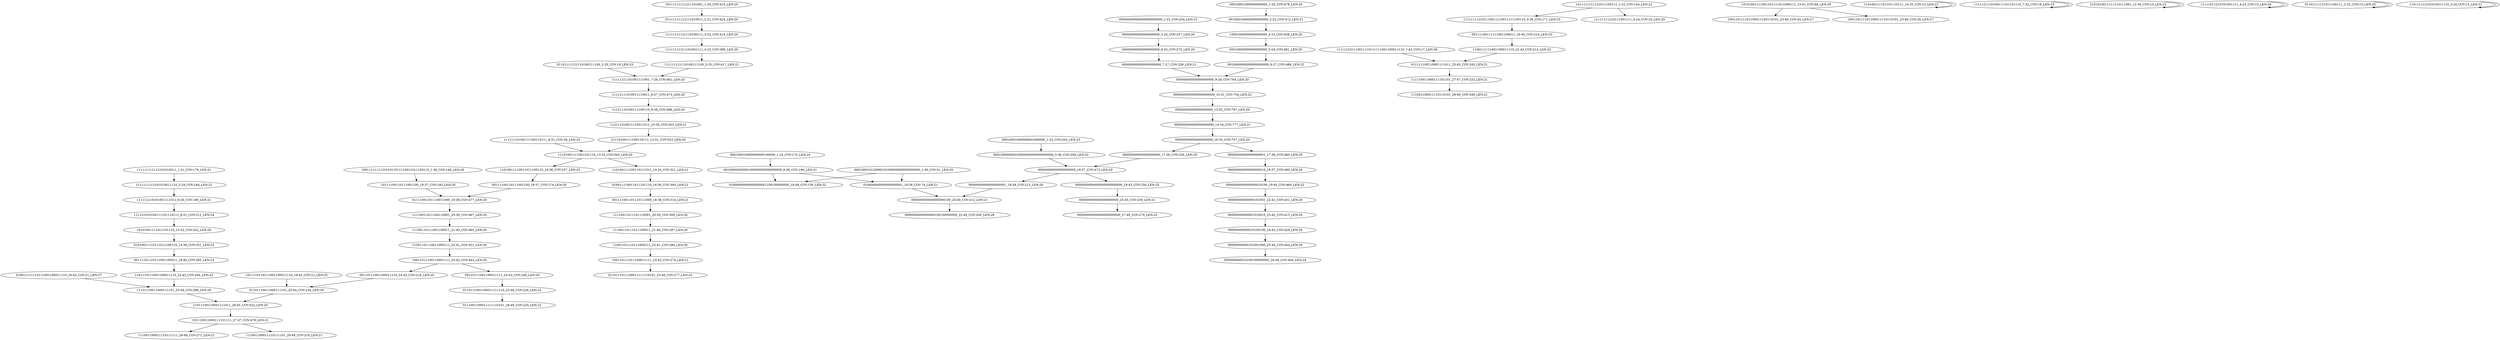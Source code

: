 digraph G {
    "100110111011100011111_23-43_COV:274_LEN:21" -> "0110111011100011111110101_25-49_COV:277_LEN:25";
    "00110111001100011111_24-43_COV:246_LEN:20" -> "0110111001100011111110_25-46_COV:226_LEN:22";
    "000100010000000000100000_1-24_COV:170_LEN:24" -> "0010000000000100000000000000000_6-36_COV:186_LEN:31";
    "100111111112101011011110011011100110_1-36_COV:148_LEN:36" -> "10111100110111001100_18-37_COV:192_LEN:20";
    "111111112101110011110011111100110_4-36_COV:171_LEN:33" -> "00111100111111001100011_18-40_COV:219_LEN:23";
    "11001101110011000111_22-41_COV:451_LEN:20" -> "10011011100110001111_23-42_COV:443_LEN:20";
    "00000000000000000000_5-24_COV:257_LEN:20" -> "00000000000000000000_6-25_COV:275_LEN:20";
    "00000000000000000000_6-25_COV:275_LEN:20" -> "000000000000000000000_7-27_COV:258_LEN:21";
    "11111110100111100110111_8-31_COV:28_LEN:23" -> "11101001111001101110_13-32_COV:563_LEN:20";
    "0000000000000000010100_19-40_COV:460_LEN:22" -> "00000000000000101001_22-41_COV:431_LEN:20";
    "10101001111001101111011000111_13-41_COV:68_LEN:29" -> "100110111101100011100110101_23-49_COV:45_LEN:27";
    "10101001111001101111011000111_13-41_COV:68_LEN:29" -> "100110111101100011110110101_23-49_COV:30_LEN:27";
    "11111211101001111001_7-26_COV:461_LEN:20" -> "11112111010011110011_8-27_COV:473_LEN:20";
    "010011111110111001100011110_16-43_COV:21_LEN:27" -> "11101110011000111101_25-44_COV:286_LEN:20";
    "00000000000000000010_18-37_COV:490_LEN:20" -> "0000000000000000010100_19-40_COV:460_LEN:22";
    "00010001012000010100000000000000000_1-36_COV:51_LEN:35" -> "010000000000000000001_18-38_COV:74_LEN:21";
    "00010001012000010100000000000000000_1-36_COV:51_LEN:35" -> "01000000000000000001100100000000_18-49_COV:159_LEN:32";
    "00110111001100011110_24-43_COV:218_LEN:20" -> "01101110011000111101_25-44_COV:234_LEN:20";
    "01101111121110100111100_2-25_COV:18_LEN:23" -> "11111211101001111001_7-26_COV:461_LEN:20";
    "000000000000000000000_14-34_COV:777_LEN:21" -> "00000000000000000000_16-35_COV:757_LEN:20";
    "00010001000000001000000_1-23_COV:205_LEN:23" -> "00010000000010000000000000000000_5-36_COV:209_LEN:32";
    "0000000000000000000000000_19-43_COV:250_LEN:25" -> "000000000000000000000_25-45_COV:259_LEN:21";
    "00000000000000000000_16-35_COV:757_LEN:20" -> "00000000000000000000_17-36_COV:256_LEN:20";
    "00000000000000000000_16-35_COV:757_LEN:20" -> "00000000000000000001_17-36_COV:485_LEN:20";
    "00010000000010000000000000000000_5-36_COV:209_LEN:32" -> "00000000000000000000_18-37_COV:473_LEN:20";
    "1011111111121011100111_1-22_COV:144_LEN:22" -> "11111111210111001111_4-24_COV:16_LEN:20";
    "1011111111121011100111_1-22_COV:144_LEN:22" -> "111111112101110011110011111100110_4-36_COV:171_LEN:33";
    "10011011100110001111_23-42_COV:443_LEN:20" -> "00110111001100011111_24-43_COV:246_LEN:20";
    "10011011100110001111_23-42_COV:443_LEN:20" -> "00110111001100011110_24-43_COV:218_LEN:20";
    "11112111010011110011_8-27_COV:473_LEN:20" -> "11121110100111100110_9-28_COV:496_LEN:20";
    "1111111112101010011110_3-24_COV:244_LEN:22" -> "111111210101001111011_6-26_COV:180_LEN:21";
    "111121010100111101110111_8-31_COV:212_LEN:24" -> "10101001111011101110_13-32_COV:242_LEN:20";
    "11010011110011011100110_14-36_COV:257_LEN:23" -> "00111100110111001100_18-37_COV:274_LEN:20";
    "010011110011011101110_16-36_COV:300_LEN:21" -> "001111001101110111000_18-38_COV:314_LEN:21";
    "110100111101101110111_14-35_COV:15_LEN:21" -> "110100111101101110111_14-35_COV:15_LEN:21";
    "00111101110111001100011_18-40_COV:285_LEN:23" -> "1101110111001100011110_22-43_COV:264_LEN:22";
    "01111111112111010011_2-21_COV:424_LEN:20" -> "11111111121110100111_3-22_COV:414_LEN:20";
    "0010000000000000000000_6-27_COV:488_LEN:22" -> "00000000000000000000_9-28_COV:764_LEN:20";
    "11111111121110100111_3-22_COV:414_LEN:20" -> "11111111211101001111_4-23_COV:399_LEN:20";
    "0000000000000000000000_10-31_COV:754_LEN:22" -> "00000000000000000000_13-32_COV:767_LEN:20";
    "11100110111001100011_21-40_COV:465_LEN:20" -> "11001101110011000111_22-41_COV:451_LEN:20";
    "101110011000111101111_27-47_COV:479_LEN:21" -> "111001100011110111111_29-49_COV:271_LEN:21";
    "101110011000111101111_27-47_COV:479_LEN:21" -> "111001100011110111101_29-49_COV:210_LEN:21";
    "00000000000000000001_19-38_COV:213_LEN:20" -> "000000000000000000100_20-40_COV:212_LEN:21";
    "11001101110111000111_22-41_COV:280_LEN:20" -> "100110111011100011111_23-43_COV:274_LEN:21";
    "1101110111001100011110_22-43_COV:264_LEN:22" -> "11101110011000111101_25-44_COV:286_LEN:20";
    "00000000000000000000_17-36_COV:256_LEN:20" -> "00000000000000000000_18-37_COV:473_LEN:20";
    "11110011011100110001_20-39_COV:467_LEN:20" -> "11100110111001100011_21-40_COV:465_LEN:20";
    "11101001111001101110_13-32_COV:563_LEN:20" -> "11010011110011011100110_14-36_COV:257_LEN:23";
    "11101001111001101110_13-32_COV:563_LEN:20" -> "110100111100110111011_14-34_COV:321_LEN:21";
    "1100111111001100011110_22-43_COV:214_LEN:22" -> "011111100110001111011_25-45_COV:245_LEN:21";
    "0010000000000100000000000000000_6-36_COV:186_LEN:31" -> "010000000000000000001_18-38_COV:74_LEN:21";
    "0010000000000100000000000000000_6-36_COV:186_LEN:31" -> "01000000000000000001100100000000_18-49_COV:159_LEN:32";
    "11101110011000111101_25-44_COV:286_LEN:20" -> "11011100110001111011_26-45_COV:522_LEN:20";
    "10101001111011101110_13-32_COV:242_LEN:20" -> "01010011110111011100110_14-36_COV:251_LEN:23";
    "110100111100110111011_14-34_COV:321_LEN:21" -> "010011110011011101110_16-36_COV:300_LEN:21";
    "001111001101110111000_18-38_COV:314_LEN:21" -> "11110011011101110001_20-39_COV:300_LEN:20";
    "10111100110111001100_18-37_COV:192_LEN:20" -> "01111001101110011000_19-38_COV:477_LEN:20";
    "011111100110001111011_25-45_COV:245_LEN:21" -> "111110011000111101101_27-47_COV:232_LEN:21";
    "00000000000000000001_17-36_COV:485_LEN:20" -> "00000000000000000010_18-37_COV:490_LEN:20";
    "111111121110100111100_5-25_COV:417_LEN:21" -> "11111211101001111001_7-26_COV:461_LEN:20";
    "00000000000010100100_24-43_COV:429_LEN:20" -> "00000000000101001000_25-44_COV:444_LEN:20";
    "00111100111111001100011_18-40_COV:219_LEN:23" -> "1100111111001100011110_22-43_COV:214_LEN:22";
    "11111111211101001111_4-23_COV:399_LEN:20" -> "111111121110100111100_5-25_COV:417_LEN:21";
    "00010001000000000000_1-20_COV:478_LEN:20" -> "001000100000000000000_2-22_COV:472_LEN:21";
    "00000000000000000000000_1-23_COV:254_LEN:23" -> "00000000000000000000_5-24_COV:257_LEN:20";
    "00000000000000000000_9-28_COV:764_LEN:20" -> "0000000000000000000000_10-31_COV:754_LEN:22";
    "111112101110011110111111001100011110_7-43_COV:17_LEN:36" -> "011111100110001111011_25-45_COV:245_LEN:21";
    "01111001101110011000_19-38_COV:477_LEN:20" -> "11110011011100110001_20-39_COV:467_LEN:20";
    "111110011000111101101_27-47_COV:232_LEN:21" -> "111001100011110110101_29-49_COV:249_LEN:21";
    "000000000000000000000_25-45_COV:259_LEN:21" -> "00000000000000000000000_27-49_COV:279_LEN:23";
    "010000000000000000001_18-38_COV:74_LEN:21" -> "000000000000000000100_20-40_COV:212_LEN:21";
    "00000000000001010010_23-42_COV:415_LEN:20" -> "00000000000010100100_24-43_COV:429_LEN:20";
    "1111121110100111101101110_7-32_COV:18_LEN:25" -> "1111121110100111101101110_7-32_COV:18_LEN:25";
    "00000000000000000000_13-32_COV:767_LEN:20" -> "000000000000000000000_14-34_COV:777_LEN:21";
    "10001000000000000000_4-23_COV:458_LEN:20" -> "00010000000000000000_5-24_COV:481_LEN:20";
    "0110111001100011111110_25-46_COV:226_LEN:22" -> "0111001100011111110101_28-49_COV:225_LEN:22";
    "00010000000000000000_5-24_COV:481_LEN:20" -> "0010000000000000000000_6-27_COV:488_LEN:22";
    "000000000000000000100_20-40_COV:212_LEN:21" -> "0000000000000000100100000000_22-49_COV:200_LEN:28";
    "1011110110111001100011110_18-43_COV:21_LEN:25" -> "01101110011000111101_25-44_COV:234_LEN:20";
    "111111111112101010011_1-21_COV:179_LEN:21" -> "1111111112101010011110_3-24_COV:244_LEN:22";
    "112111010011110011011_10-30_COV:503_LEN:21" -> "21110100111100110111_12-31_COV:523_LEN:20";
    "11011100110001111011_26-45_COV:522_LEN:20" -> "101110011000111101111_27-47_COV:479_LEN:21";
    "2101010011111110111001_12-34_COV:15_LEN:22" -> "2101010011111110111001_12-34_COV:15_LEN:22";
    "11110011011101110001_20-39_COV:300_LEN:20" -> "11100110111011100011_21-40_COV:287_LEN:20";
    "001000100000000000000_2-22_COV:472_LEN:21" -> "10001000000000000000_4-23_COV:458_LEN:20";
    "000000000000000000000_7-27_COV:258_LEN:21" -> "00000000000000000000_9-28_COV:764_LEN:20";
    "00000000000000101001_22-41_COV:431_LEN:20" -> "00000000000001010010_23-42_COV:415_LEN:20";
    "11100110111011100011_21-40_COV:287_LEN:20" -> "11001101110111000111_22-41_COV:280_LEN:20";
    "11121110100111100110_9-28_COV:496_LEN:20" -> "112111010011110011011_10-30_COV:503_LEN:21";
    "111111210101001111011_6-26_COV:180_LEN:21" -> "111121010100111101110111_8-31_COV:212_LEN:24";
    "21110100111100110111_12-31_COV:523_LEN:20" -> "11101001111001101110_13-32_COV:563_LEN:20";
    "01010011110111011100110_14-36_COV:251_LEN:23" -> "00111101110111001100011_18-40_COV:285_LEN:23";
    "00000000000101001000_25-44_COV:444_LEN:20" -> "000000000010100100000000_26-49_COV:449_LEN:24";
    "00111100110111001100_18-37_COV:274_LEN:20" -> "01111001101110011000_19-38_COV:477_LEN:20";
    "11111011210101001111_4-23_COV:15_LEN:20" -> "11111011210101001111_4-23_COV:15_LEN:20";
    "01101110011000111101_25-44_COV:234_LEN:20" -> "11011100110001111011_26-45_COV:522_LEN:20";
    "00000000000000000000_18-37_COV:473_LEN:20" -> "0000000000000000000000000_19-43_COV:250_LEN:25";
    "00000000000000000000_18-37_COV:473_LEN:20" -> "00000000000000000001_19-38_COV:213_LEN:20";
    "10111111111211101001_1-20_COV:410_LEN:20" -> "01111111112111010011_2-21_COV:424_LEN:20";
    "01101111121011100111_2-22_COV:15_LEN:20" -> "01101111121011100111_2-22_COV:15_LEN:20";
    "110111112101010011110_3-24_COV:15_LEN:21" -> "110111112101010011110_3-24_COV:15_LEN:21";
}
